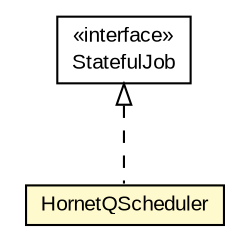 #!/usr/local/bin/dot
#
# Class diagram 
# Generated by UMLGraph version R5_6-24-gf6e263 (http://www.umlgraph.org/)
#

digraph G {
	edge [fontname="arial",fontsize=10,labelfontname="arial",labelfontsize=10];
	node [fontname="arial",fontsize=10,shape=plaintext];
	nodesep=0.25;
	ranksep=0.5;
	// org.miloss.fgsms.auxsrv.HornetQScheduler
	c680687 [label=<<table title="org.miloss.fgsms.auxsrv.HornetQScheduler" border="0" cellborder="1" cellspacing="0" cellpadding="2" port="p" bgcolor="lemonChiffon" href="./HornetQScheduler.html">
		<tr><td><table border="0" cellspacing="0" cellpadding="1">
<tr><td align="center" balign="center"> HornetQScheduler </td></tr>
		</table></td></tr>
		</table>>, URL="./HornetQScheduler.html", fontname="arial", fontcolor="black", fontsize=10.0];
	//org.miloss.fgsms.auxsrv.HornetQScheduler implements org.quartz.StatefulJob
	c680770:p -> c680687:p [dir=back,arrowtail=empty,style=dashed];
	// org.quartz.StatefulJob
	c680770 [label=<<table title="org.quartz.StatefulJob" border="0" cellborder="1" cellspacing="0" cellpadding="2" port="p" href="http://java.sun.com/j2se/1.4.2/docs/api/org/quartz/StatefulJob.html">
		<tr><td><table border="0" cellspacing="0" cellpadding="1">
<tr><td align="center" balign="center"> &#171;interface&#187; </td></tr>
<tr><td align="center" balign="center"> StatefulJob </td></tr>
		</table></td></tr>
		</table>>, URL="http://java.sun.com/j2se/1.4.2/docs/api/org/quartz/StatefulJob.html", fontname="arial", fontcolor="black", fontsize=10.0];
}

